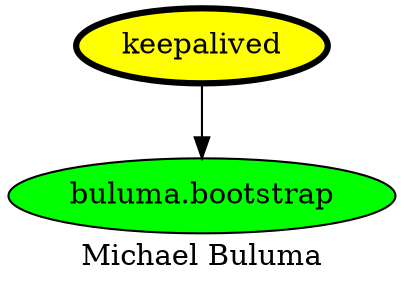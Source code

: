 digraph PhiloDilemma {
  label = "Michael Buluma" ;
  overlap=false
  {
    "keepalived" [fillcolor=yellow style=filled penwidth=3]
    "buluma.bootstrap" [fillcolor=green style=filled]
  }
  "keepalived" -> "buluma.bootstrap"
}
